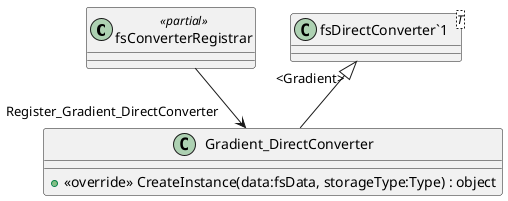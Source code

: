 @startuml
class fsConverterRegistrar <<partial>> {
}
class Gradient_DirectConverter {
    + <<override>> CreateInstance(data:fsData, storageType:Type) : object
}
class "fsDirectConverter`1"<T> {
}
fsConverterRegistrar --> "Register_Gradient_DirectConverter" Gradient_DirectConverter
"fsDirectConverter`1" "<Gradient>" <|-- Gradient_DirectConverter
@enduml
